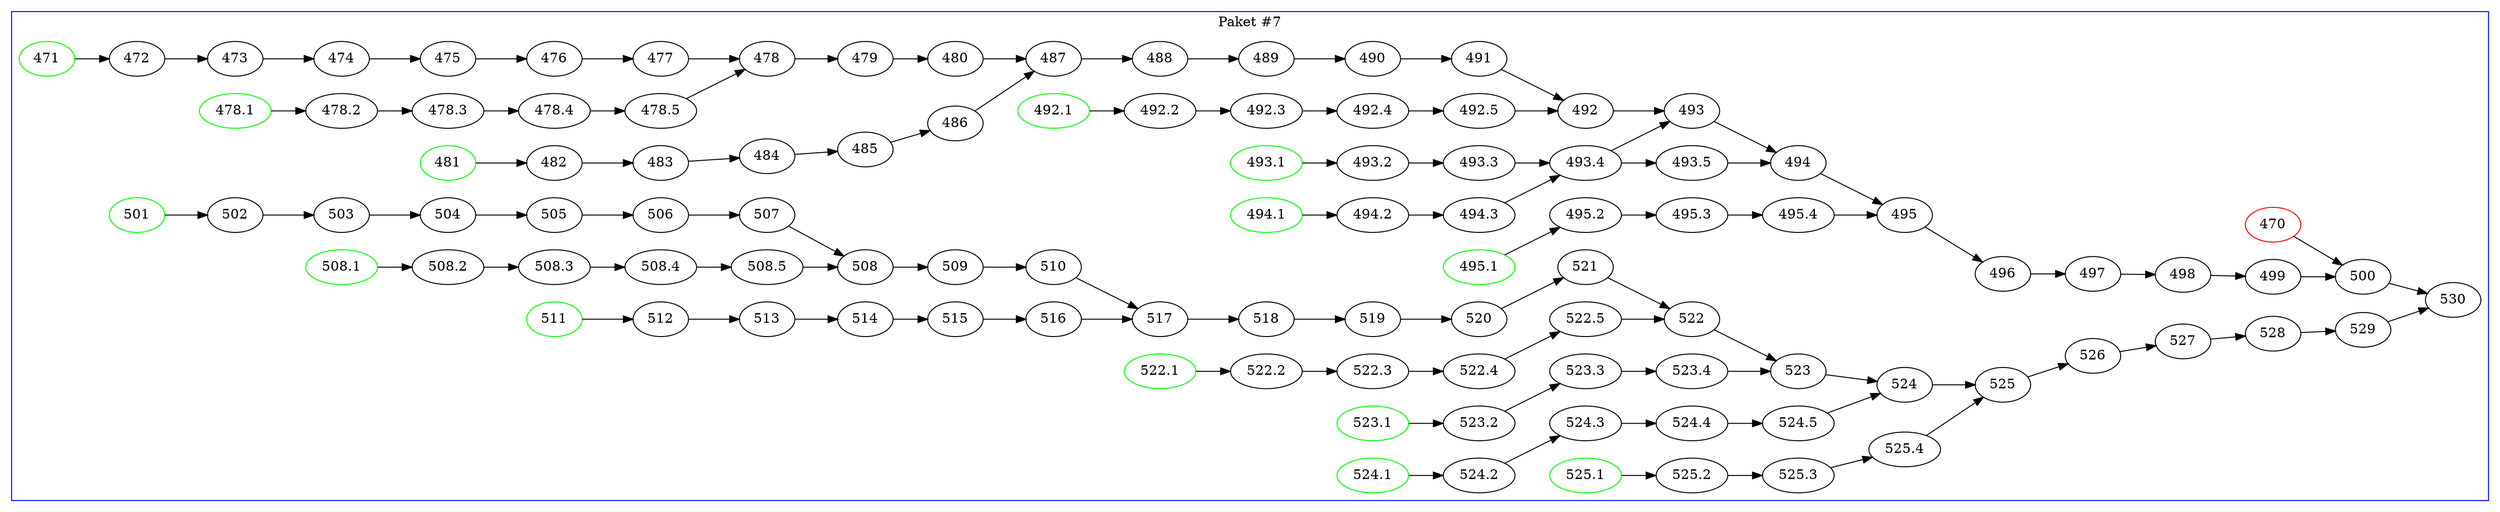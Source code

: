 digraph paket7 {
    rankdir=LR

470 [color=red];
471 [color=green];
478.1 [color=green];
481 [color=green];
492.1 [color=green];
493.1 [color=green];
494.1 [color=green];
495.1 [color=green];
501 [color=green];
508.1 [color=green];
511 [color=green];
522.1 [color=green];
523.1 [color=green];
524.1 [color=green];
525.1 [color=green];

    subgraph cluster_7 {
        label = "Paket #7"
        color = blue

        470 -> 500;
        471 -> 472 -> 473 -> 474 -> 475 -> 476 -> 477 -> 478;
        478.1 -> 478.2 -> 478.3 -> 478.4 -> 478.5 -> 478 -> 479 -> 480 -> 487;
        481 -> 482 -> 483 -> 484 -> 485 -> 486 -> 487 -> 488 -> 489 -> 490 -> 491 -> 492;
        492.1 -> 492.2 -> 492.3 -> 492.4 -> 492.5 -> 492 -> 493;
       493.1 -> 493.2 -> 493.3 -> 493.4 -> 493 -> 494;
        494.1 -> 494.2 -> 494.3 -> 493.4 -> 493.5 -> 494 -> 495;
        495.1 -> 495.2 -> 495.3 -> 495.4 -> 495 -> 496 -> 497 -> 498 -> 499 -> 500 -> 530

        501 -> 502 -> 503 -> 504 -> 505 -> 506 -> 507 -> 508;
        508.1 -> 508.2 -> 508.3 -> 508.4 -> 508.5 -> 508 -> 509 -> 510 -> 517;
        511 -> 512 -> 513 -> 514 -> 515 -> 516 -> 517 -> 518 -> 519 -> 520 -> 521 -> 522;
        522.1 -> 522.2 -> 522.3 -> 522.4 -> 522.5 -> 522 -> 523;
        523.1 -> 523.2 -> 523.3 -> 523.4 -> 523 -> 524;
        524.1 -> 524.2 -> 524.3 -> 524.4 -> 524.5 -> 524 -> 525;
        525.1 -> 525.2 -> 525.3 -> 525.4 -> 525 -> 526 -> 527 -> 528 -> 529 -> 530;
    }


}
